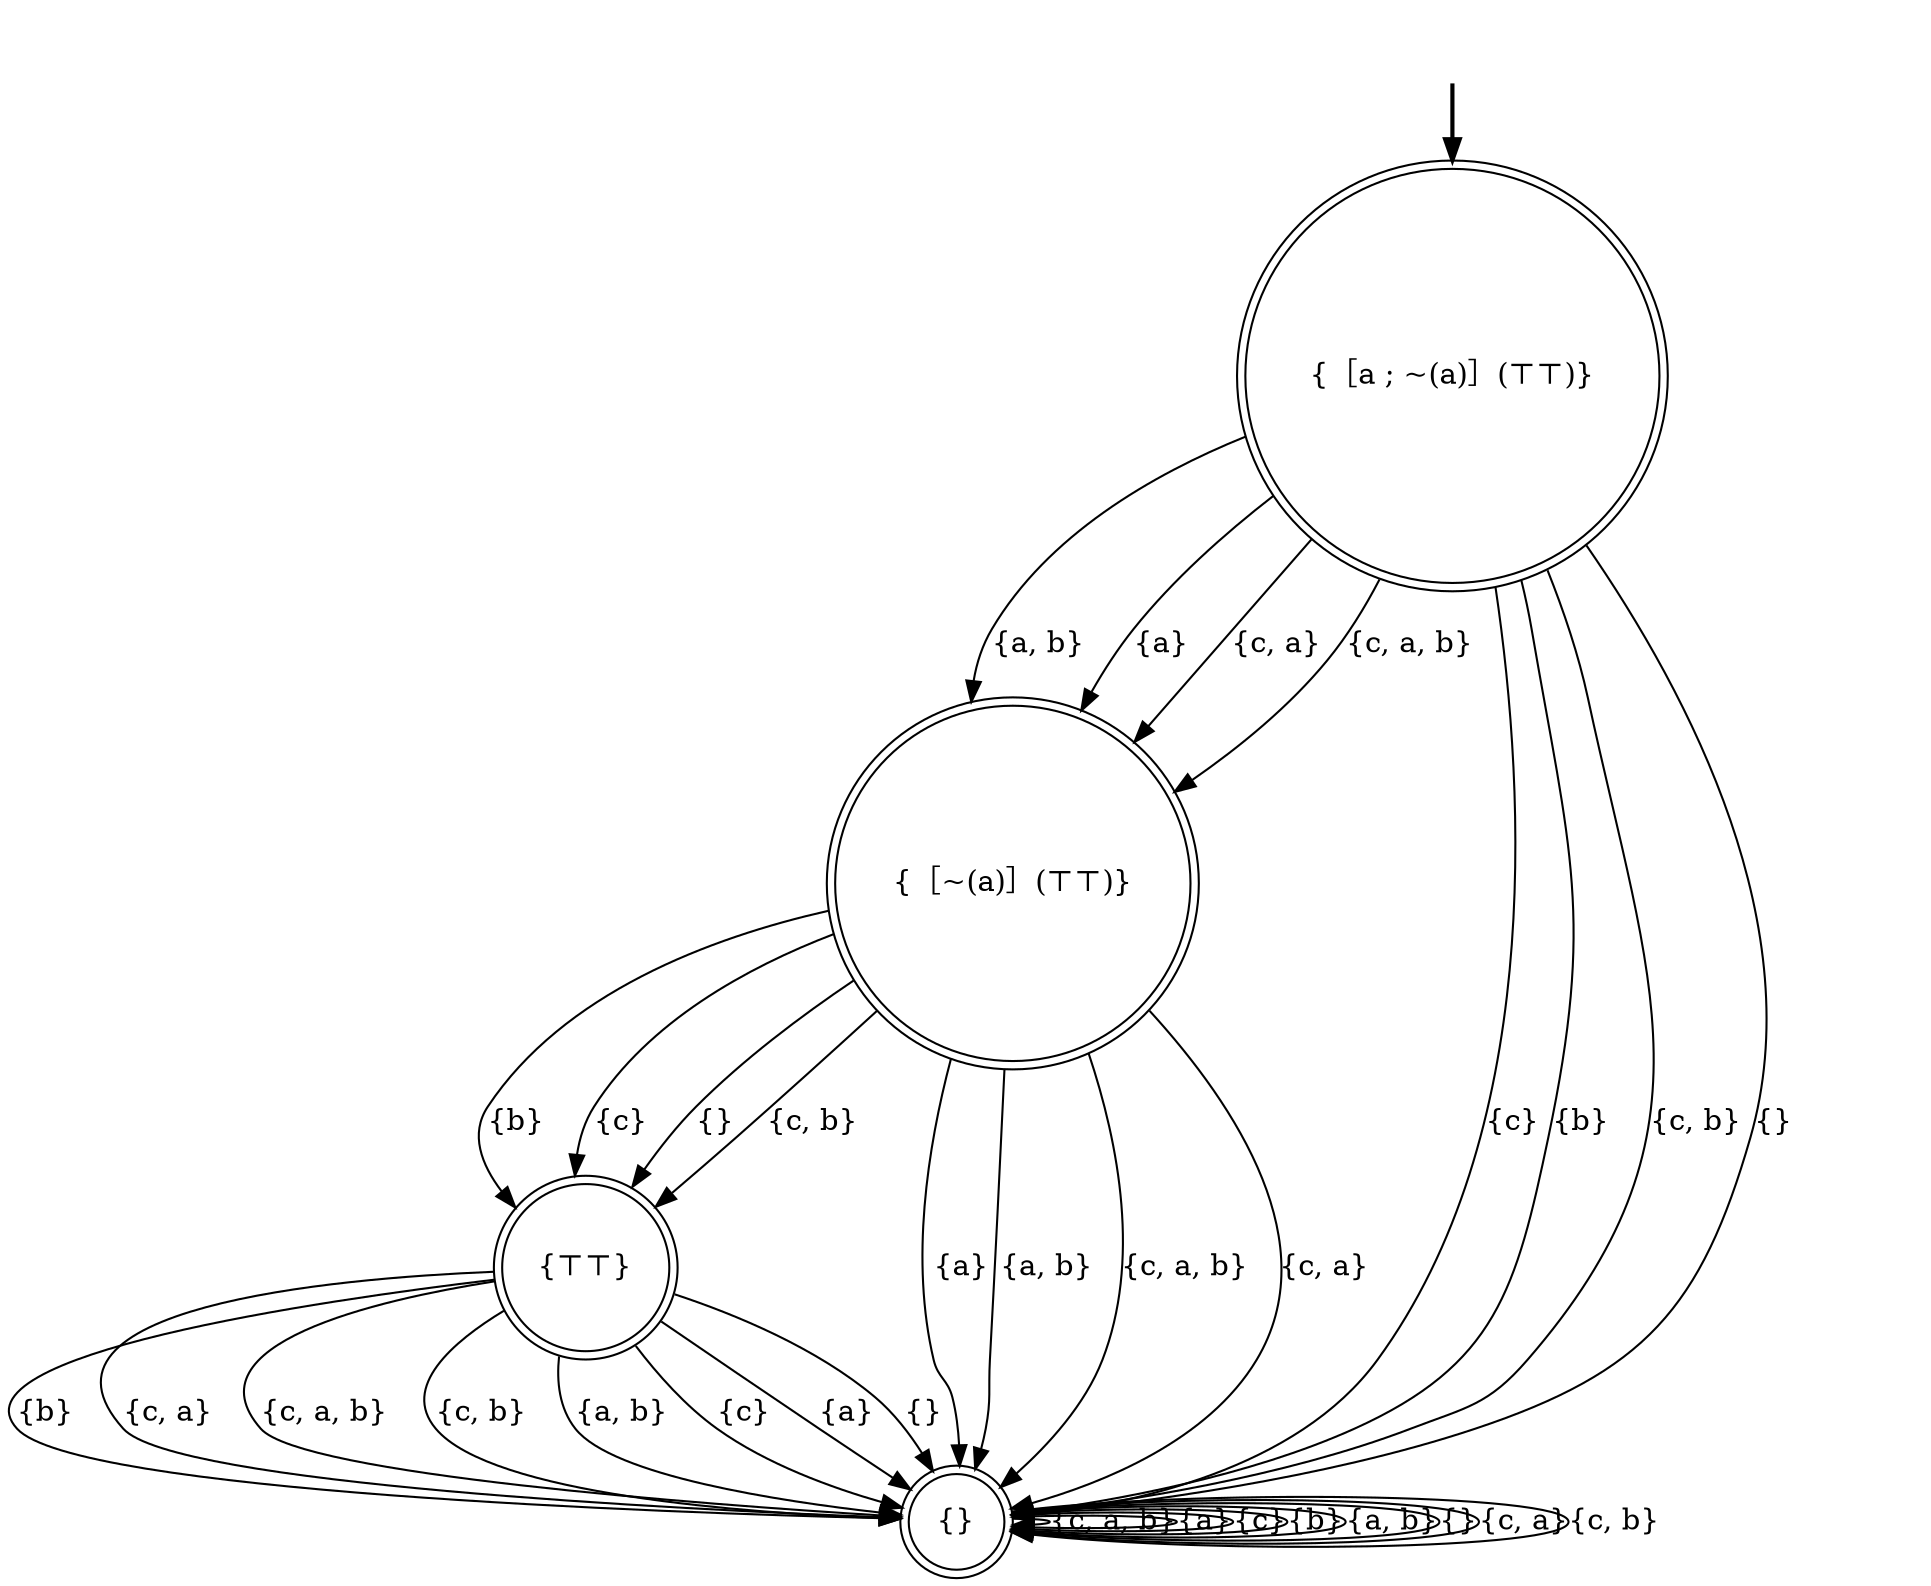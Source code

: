 digraph {
	fake0 [style=invisible]
	"{［a ; ~(a)］(⊤⊤)}" [root=true shape=doublecircle]
	"{［~(a)］(⊤⊤)}" [shape=doublecircle]
	"{⊤⊤}" [shape=doublecircle]
	"{}" [shape=doublecircle]
	fake0 -> "{［a ; ~(a)］(⊤⊤)}" [style=bold]
	"{⊤⊤}" -> "{}" [label="{b}"]
	"{［a ; ~(a)］(⊤⊤)}" -> "{［~(a)］(⊤⊤)}" [label="{a, b}"]
	"{⊤⊤}" -> "{}" [label="{c, a}"]
	"{［a ; ~(a)］(⊤⊤)}" -> "{}" [label="{c}"]
	"{［~(a)］(⊤⊤)}" -> "{⊤⊤}" [label="{b}"]
	"{［a ; ~(a)］(⊤⊤)}" -> "{［~(a)］(⊤⊤)}" [label="{a}"]
	"{［~(a)］(⊤⊤)}" -> "{}" [label="{a}"]
	"{［a ; ~(a)］(⊤⊤)}" -> "{}" [label="{b}"]
	"{［~(a)］(⊤⊤)}" -> "{⊤⊤}" [label="{c}"]
	"{}" -> "{}" [label="{c, a, b}"]
	"{⊤⊤}" -> "{}" [label="{c, a, b}"]
	"{［~(a)］(⊤⊤)}" -> "{}" [label="{a, b}"]
	"{⊤⊤}" -> "{}" [label="{c, b}"]
	"{［a ; ~(a)］(⊤⊤)}" -> "{［~(a)］(⊤⊤)}" [label="{c, a}"]
	"{}" -> "{}" [label="{a}"]
	"{［~(a)］(⊤⊤)}" -> "{⊤⊤}" [label="{}"]
	"{}" -> "{}" [label="{c}"]
	"{［~(a)］(⊤⊤)}" -> "{⊤⊤}" [label="{c, b}"]
	"{［a ; ~(a)］(⊤⊤)}" -> "{［~(a)］(⊤⊤)}" [label="{c, a, b}"]
	"{}" -> "{}" [label="{b}"]
	"{}" -> "{}" [label="{a, b}"]
	"{}" -> "{}" [label="{}"]
	"{}" -> "{}" [label="{c, a}"]
	"{⊤⊤}" -> "{}" [label="{a, b}"]
	"{}" -> "{}" [label="{c, b}"]
	"{［~(a)］(⊤⊤)}" -> "{}" [label="{c, a, b}"]
	"{［a ; ~(a)］(⊤⊤)}" -> "{}" [label="{c, b}"]
	"{⊤⊤}" -> "{}" [label="{c}"]
	"{⊤⊤}" -> "{}" [label="{a}"]
	"{［a ; ~(a)］(⊤⊤)}" -> "{}" [label="{}"]
	"{［~(a)］(⊤⊤)}" -> "{}" [label="{c, a}"]
	"{⊤⊤}" -> "{}" [label="{}"]
}
